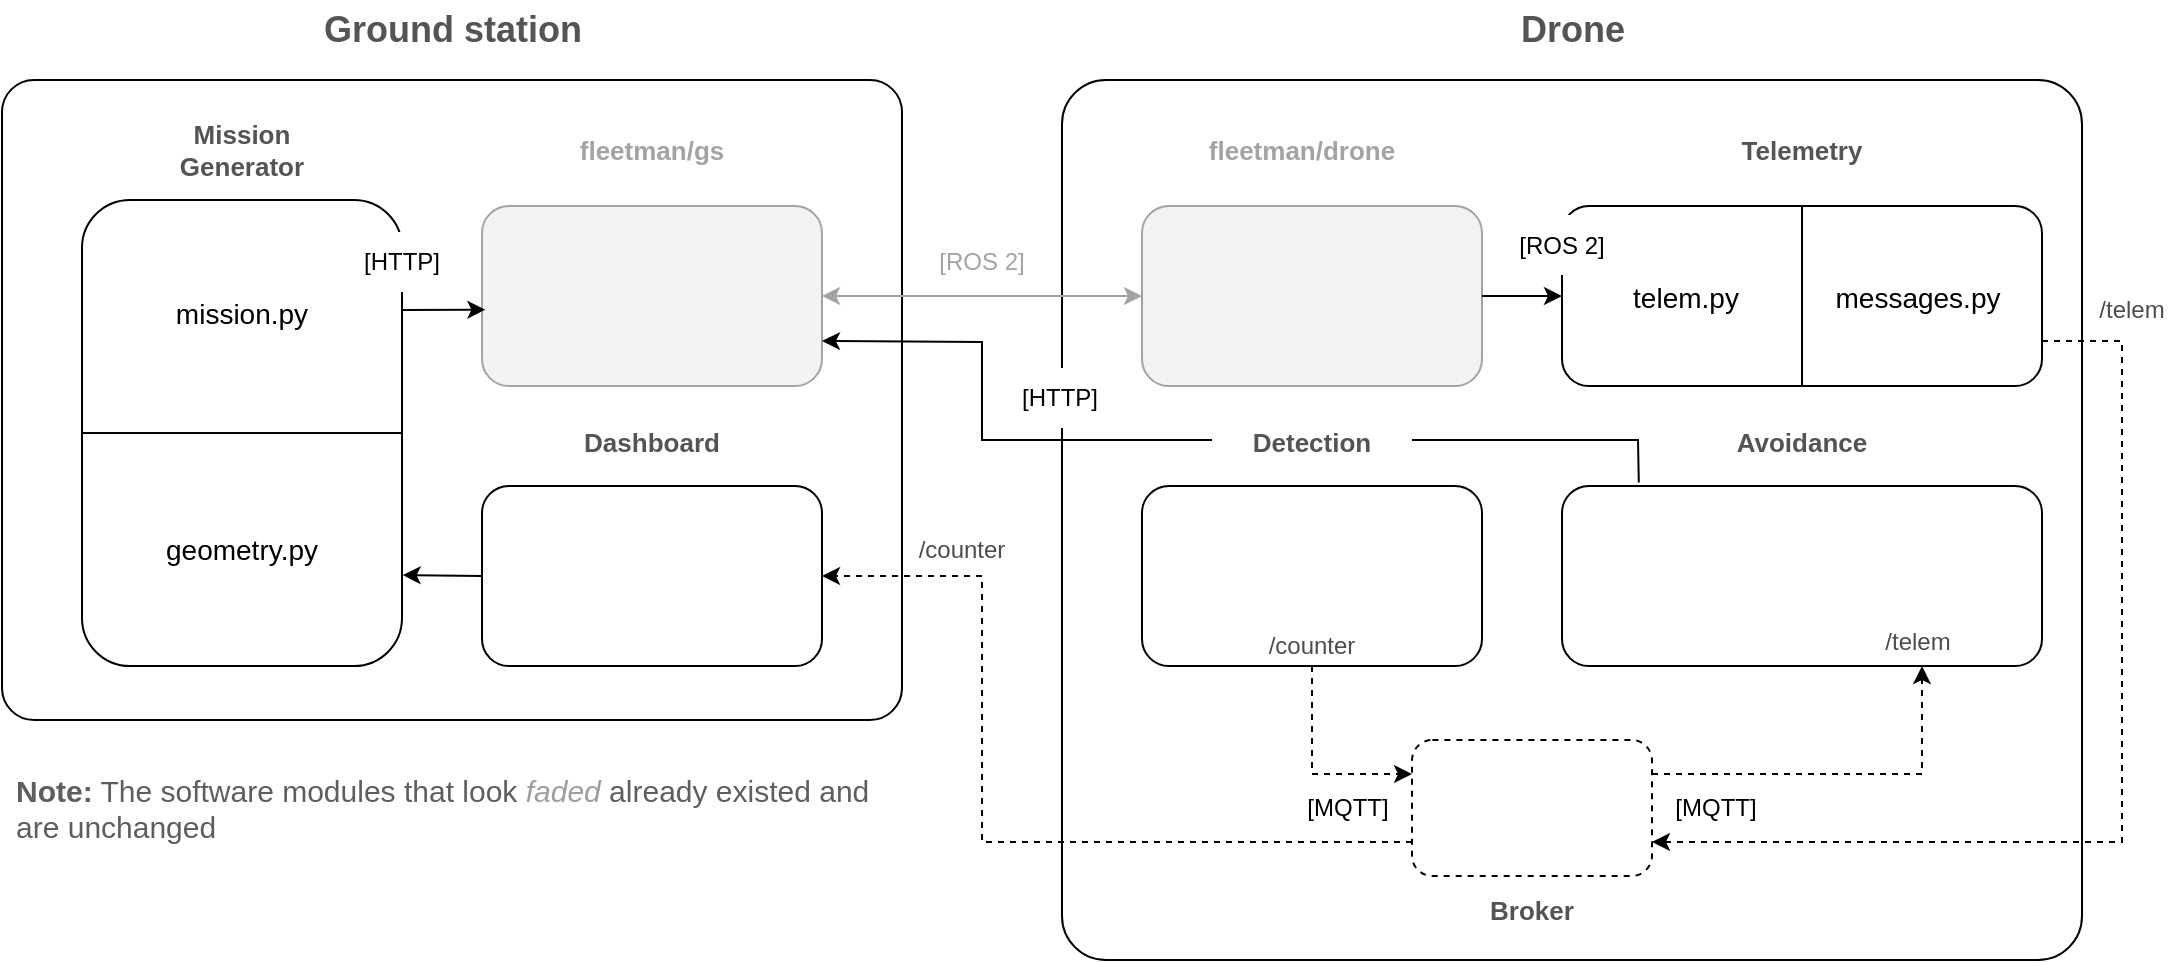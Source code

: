 <mxfile version="24.4.13" type="device">
  <diagram name="Page-1" id="QQhFZsm5E4Q7UqErK2DK">
    <mxGraphModel dx="1313" dy="716" grid="1" gridSize="10" guides="1" tooltips="1" connect="1" arrows="1" fold="1" page="1" pageScale="1" pageWidth="827" pageHeight="1169" math="0" shadow="0">
      <root>
        <mxCell id="0" />
        <mxCell id="1" parent="0" />
        <mxCell id="VT1UUAzVHUPchzsrK04z-7" value="" style="rounded=1;whiteSpace=wrap;html=1;arcSize=5;" parent="1" vertex="1">
          <mxGeometry x="70" y="110" width="450" height="320" as="geometry" />
        </mxCell>
        <mxCell id="VT1UUAzVHUPchzsrK04z-1" value="" style="rounded=1;whiteSpace=wrap;html=1;" parent="1" vertex="1">
          <mxGeometry x="310" y="313" width="170" height="90" as="geometry" />
        </mxCell>
        <mxCell id="VT1UUAzVHUPchzsrK04z-2" value="Dashboard" style="text;html=1;align=center;verticalAlign=middle;whiteSpace=wrap;rounded=0;fontStyle=1;fontColor=#545454;fontSize=13;" parent="1" vertex="1">
          <mxGeometry x="345" y="276" width="100" height="30" as="geometry" />
        </mxCell>
        <mxCell id="VT1UUAzVHUPchzsrK04z-8" value="Ground station" style="text;html=1;align=center;verticalAlign=middle;whiteSpace=wrap;rounded=0;fontStyle=1;fontColor=#545454;fontSize=18;" parent="1" vertex="1">
          <mxGeometry x="227.5" y="70" width="135" height="30" as="geometry" />
        </mxCell>
        <mxCell id="VT1UUAzVHUPchzsrK04z-9" value="" style="rounded=1;whiteSpace=wrap;html=1;" parent="1" vertex="1">
          <mxGeometry x="110" y="170" width="160" height="233" as="geometry" />
        </mxCell>
        <mxCell id="VT1UUAzVHUPchzsrK04z-10" value="Mission Generator" style="text;html=1;align=center;verticalAlign=middle;whiteSpace=wrap;rounded=0;fontStyle=1;fontColor=#545454;fontSize=13;" parent="1" vertex="1">
          <mxGeometry x="140" y="130" width="100" height="30" as="geometry" />
        </mxCell>
        <mxCell id="VT1UUAzVHUPchzsrK04z-11" value="" style="shape=image;verticalLabelPosition=bottom;labelBackgroundColor=default;verticalAlign=top;aspect=fixed;imageAspect=0;image=https://www.svgrepo.com/show/376344/python.svg;" parent="1" vertex="1">
          <mxGeometry x="154" y="359" width="72" height="72" as="geometry" />
        </mxCell>
        <mxCell id="VT1UUAzVHUPchzsrK04z-13" value="mission.py" style="text;html=1;align=center;verticalAlign=middle;whiteSpace=wrap;rounded=0;fontStyle=0;fontSize=14;" parent="1" vertex="1">
          <mxGeometry x="145" y="211.5" width="90" height="30" as="geometry" />
        </mxCell>
        <mxCell id="VT1UUAzVHUPchzsrK04z-14" value="geometry.py" style="text;html=1;align=center;verticalAlign=middle;whiteSpace=wrap;rounded=0;fontStyle=0;fontSize=14;" parent="1" vertex="1">
          <mxGeometry x="145" y="330" width="90" height="30" as="geometry" />
        </mxCell>
        <mxCell id="VT1UUAzVHUPchzsrK04z-17" value="" style="rounded=1;whiteSpace=wrap;html=1;fillColor=#F2F2F2;strokeColor=#A3A3A3;fontColor=#333333;" parent="1" vertex="1">
          <mxGeometry x="310" y="173" width="170" height="90" as="geometry" />
        </mxCell>
        <mxCell id="VT1UUAzVHUPchzsrK04z-19" value="fleetman/gs" style="text;html=1;align=center;verticalAlign=middle;whiteSpace=wrap;rounded=0;fontStyle=1;fontColor=#A3A3A3;fontSize=13;" parent="1" vertex="1">
          <mxGeometry x="345" y="130" width="100" height="30" as="geometry" />
        </mxCell>
        <mxCell id="VT1UUAzVHUPchzsrK04z-20" value="" style="shape=image;verticalLabelPosition=bottom;labelBackgroundColor=default;verticalAlign=top;aspect=fixed;imageAspect=0;image=https://miro.medium.com/v2/resize:fit:438/1*dQvABiWzbE28OTPYjzElKw.png;" parent="1" vertex="1">
          <mxGeometry x="357.46" y="337" width="75.08" height="42" as="geometry" />
        </mxCell>
        <mxCell id="VT1UUAzVHUPchzsrK04z-22" value="" style="shape=image;verticalLabelPosition=bottom;labelBackgroundColor=default;verticalAlign=top;aspect=fixed;imageAspect=0;image=https://miro.medium.com/v2/resize:fit:700/1*5Ou07zVJEqtbfbG6f0kaSA.png;fillOpacity=30;" parent="1" vertex="1">
          <mxGeometry x="342.5" y="204.5" width="105" height="27" as="geometry" />
        </mxCell>
        <mxCell id="VT1UUAzVHUPchzsrK04z-24" value="" style="endArrow=classic;html=1;rounded=0;entryX=0.01;entryY=0.576;entryDx=0;entryDy=0;entryPerimeter=0;" parent="1" target="VT1UUAzVHUPchzsrK04z-17" edge="1">
          <mxGeometry width="50" height="50" relative="1" as="geometry">
            <mxPoint x="270" y="225" as="sourcePoint" />
            <mxPoint x="440" y="330" as="targetPoint" />
          </mxGeometry>
        </mxCell>
        <mxCell id="VT1UUAzVHUPchzsrK04z-25" value="[HTTP]" style="text;html=1;align=center;verticalAlign=middle;whiteSpace=wrap;rounded=0;fillColor=default;" parent="1" vertex="1">
          <mxGeometry x="240" y="186" width="60" height="30" as="geometry" />
        </mxCell>
        <mxCell id="VT1UUAzVHUPchzsrK04z-26" value="" style="rounded=1;whiteSpace=wrap;html=1;arcSize=5;" parent="1" vertex="1">
          <mxGeometry x="600" y="110" width="510" height="440" as="geometry" />
        </mxCell>
        <mxCell id="VT1UUAzVHUPchzsrK04z-27" value="Drone" style="text;html=1;align=center;verticalAlign=middle;whiteSpace=wrap;rounded=0;fontStyle=1;fontColor=#545454;fontSize=18;" parent="1" vertex="1">
          <mxGeometry x="787.5" y="70" width="135" height="30" as="geometry" />
        </mxCell>
        <mxCell id="VT1UUAzVHUPchzsrK04z-28" value="" style="rounded=1;whiteSpace=wrap;html=1;fillColor=#F2F2F2;strokeColor=#A3A3A3;fontColor=#333333;" parent="1" vertex="1">
          <mxGeometry x="640" y="173" width="170" height="90" as="geometry" />
        </mxCell>
        <mxCell id="VT1UUAzVHUPchzsrK04z-29" value="fleetman/drone" style="text;html=1;align=center;verticalAlign=middle;whiteSpace=wrap;rounded=0;fontStyle=1;fontColor=#A3A3A3;fontSize=13;" parent="1" vertex="1">
          <mxGeometry x="670" y="130" width="100" height="30" as="geometry" />
        </mxCell>
        <mxCell id="VT1UUAzVHUPchzsrK04z-30" value="" style="shape=image;verticalLabelPosition=bottom;labelBackgroundColor=default;verticalAlign=top;aspect=fixed;imageAspect=0;image=https://upload.wikimedia.org/wikipedia/commons/thumb/1/18/ISO_C%2B%2B_Logo.svg/800px-ISO_C%2B%2B_Logo.svg.png;fillOpacity=30;" parent="1" vertex="1">
          <mxGeometry x="704.09" y="194.5" width="41.82" height="47" as="geometry" />
        </mxCell>
        <mxCell id="VT1UUAzVHUPchzsrK04z-31" value="" style="endArrow=classic;html=1;rounded=0;exitX=1;exitY=0.5;exitDx=0;exitDy=0;entryX=0;entryY=0.5;entryDx=0;entryDy=0;fontColor=#A3A3A3;strokeColor=#A3A3A3;startArrow=classic;startFill=1;" parent="1" source="VT1UUAzVHUPchzsrK04z-17" target="VT1UUAzVHUPchzsrK04z-28" edge="1">
          <mxGeometry width="50" height="50" relative="1" as="geometry">
            <mxPoint x="540" y="260" as="sourcePoint" />
            <mxPoint x="590" y="210" as="targetPoint" />
          </mxGeometry>
        </mxCell>
        <mxCell id="VT1UUAzVHUPchzsrK04z-32" value="[ROS 2]" style="text;html=1;align=center;verticalAlign=middle;whiteSpace=wrap;rounded=0;fillColor=default;fontColor=#A3A3A3;" parent="1" vertex="1">
          <mxGeometry x="530" y="186" width="60" height="30" as="geometry" />
        </mxCell>
        <mxCell id="VT1UUAzVHUPchzsrK04z-39" value="" style="endArrow=none;html=1;rounded=0;exitX=0;exitY=0.5;exitDx=0;exitDy=0;entryX=1;entryY=0.5;entryDx=0;entryDy=0;" parent="1" source="VT1UUAzVHUPchzsrK04z-9" target="VT1UUAzVHUPchzsrK04z-9" edge="1">
          <mxGeometry width="50" height="50" relative="1" as="geometry">
            <mxPoint x="470" y="400" as="sourcePoint" />
            <mxPoint x="520" y="350" as="targetPoint" />
          </mxGeometry>
        </mxCell>
        <mxCell id="VT1UUAzVHUPchzsrK04z-40" value="" style="endArrow=classic;html=1;rounded=0;entryX=1.002;entryY=0.805;entryDx=0;entryDy=0;entryPerimeter=0;exitX=0;exitY=0.5;exitDx=0;exitDy=0;" parent="1" source="VT1UUAzVHUPchzsrK04z-1" target="VT1UUAzVHUPchzsrK04z-9" edge="1">
          <mxGeometry width="50" height="50" relative="1" as="geometry">
            <mxPoint x="280" y="235" as="sourcePoint" />
            <mxPoint x="322" y="235" as="targetPoint" />
          </mxGeometry>
        </mxCell>
        <mxCell id="VT1UUAzVHUPchzsrK04z-41" value="" style="rounded=1;whiteSpace=wrap;html=1;" parent="1" vertex="1">
          <mxGeometry x="850" y="173" width="240" height="90" as="geometry" />
        </mxCell>
        <mxCell id="VT1UUAzVHUPchzsrK04z-42" value="" style="endArrow=classic;html=1;rounded=0;entryX=0;entryY=0.5;entryDx=0;entryDy=0;exitX=1;exitY=0.5;exitDx=0;exitDy=0;" parent="1" source="VT1UUAzVHUPchzsrK04z-28" target="VT1UUAzVHUPchzsrK04z-41" edge="1">
          <mxGeometry width="50" height="50" relative="1" as="geometry">
            <mxPoint x="280" y="235" as="sourcePoint" />
            <mxPoint x="322" y="235" as="targetPoint" />
          </mxGeometry>
        </mxCell>
        <mxCell id="VT1UUAzVHUPchzsrK04z-43" value="Telemetry" style="text;html=1;align=center;verticalAlign=middle;whiteSpace=wrap;rounded=0;fontStyle=1;fontColor=#545454;fontSize=13;" parent="1" vertex="1">
          <mxGeometry x="920" y="130" width="100" height="30" as="geometry" />
        </mxCell>
        <mxCell id="VT1UUAzVHUPchzsrK04z-45" value="[ROS 2]" style="text;html=1;align=center;verticalAlign=middle;whiteSpace=wrap;rounded=0;fillColor=default;fontColor=#000000;" parent="1" vertex="1">
          <mxGeometry x="820" y="177.5" width="60" height="30" as="geometry" />
        </mxCell>
        <mxCell id="VT1UUAzVHUPchzsrK04z-48" value="" style="endArrow=none;html=1;rounded=0;entryX=0.5;entryY=0;entryDx=0;entryDy=0;exitX=0.5;exitY=1;exitDx=0;exitDy=0;" parent="1" source="VT1UUAzVHUPchzsrK04z-41" target="VT1UUAzVHUPchzsrK04z-41" edge="1">
          <mxGeometry width="50" height="50" relative="1" as="geometry">
            <mxPoint x="800" y="330" as="sourcePoint" />
            <mxPoint x="850" y="280" as="targetPoint" />
          </mxGeometry>
        </mxCell>
        <mxCell id="VT1UUAzVHUPchzsrK04z-49" value="telem.py" style="text;html=1;align=center;verticalAlign=middle;whiteSpace=wrap;rounded=0;fontStyle=0;fontSize=14;" parent="1" vertex="1">
          <mxGeometry x="867" y="203.5" width="90" height="30" as="geometry" />
        </mxCell>
        <mxCell id="VT1UUAzVHUPchzsrK04z-50" value="messages.py" style="text;html=1;align=center;verticalAlign=middle;whiteSpace=wrap;rounded=0;fontStyle=0;fontSize=14;" parent="1" vertex="1">
          <mxGeometry x="983" y="203.5" width="90" height="30" as="geometry" />
        </mxCell>
        <mxCell id="VT1UUAzVHUPchzsrK04z-44" value="" style="shape=image;verticalLabelPosition=bottom;labelBackgroundColor=default;verticalAlign=top;aspect=fixed;imageAspect=0;image=https://www.svgrepo.com/show/376344/python.svg;" parent="1" vertex="1">
          <mxGeometry x="934" y="144" width="72" height="72" as="geometry" />
        </mxCell>
        <mxCell id="VT1UUAzVHUPchzsrK04z-55" value="" style="rounded=1;whiteSpace=wrap;html=1;" parent="1" vertex="1">
          <mxGeometry x="850" y="313" width="240" height="90" as="geometry" />
        </mxCell>
        <mxCell id="VT1UUAzVHUPchzsrK04z-58" value="Avoidance" style="text;html=1;align=center;verticalAlign=middle;whiteSpace=wrap;rounded=0;fontStyle=1;fontColor=#545454;fontSize=13;" parent="1" vertex="1">
          <mxGeometry x="920" y="276" width="100" height="30" as="geometry" />
        </mxCell>
        <mxCell id="VT1UUAzVHUPchzsrK04z-61" value="" style="shape=image;verticalLabelPosition=bottom;labelBackgroundColor=default;verticalAlign=top;aspect=fixed;imageAspect=0;image=https://www.svgrepo.com/show/376344/python.svg;" parent="1" vertex="1">
          <mxGeometry x="934" y="360" width="72" height="72" as="geometry" />
        </mxCell>
        <mxCell id="VT1UUAzVHUPchzsrK04z-62" value="" style="rounded=1;whiteSpace=wrap;html=1;" parent="1" vertex="1">
          <mxGeometry x="640" y="313" width="170" height="90" as="geometry" />
        </mxCell>
        <mxCell id="VT1UUAzVHUPchzsrK04z-65" value="" style="shape=image;verticalLabelPosition=bottom;labelBackgroundColor=default;verticalAlign=top;aspect=fixed;imageAspect=0;image=https://cdn.analyticsvidhya.com/wp-content/uploads/2018/12/yologo_2.png;" parent="1" vertex="1">
          <mxGeometry x="692.92" y="337" width="64.16" height="34.06" as="geometry" />
        </mxCell>
        <mxCell id="VT1UUAzVHUPchzsrK04z-69" value="" style="endArrow=classic;html=1;rounded=0;exitX=0.16;exitY=-0.02;exitDx=0;exitDy=0;exitPerimeter=0;entryX=1;entryY=0.75;entryDx=0;entryDy=0;" parent="1" source="VT1UUAzVHUPchzsrK04z-55" target="VT1UUAzVHUPchzsrK04z-17" edge="1">
          <mxGeometry width="50" height="50" relative="1" as="geometry">
            <mxPoint x="660" y="300" as="sourcePoint" />
            <mxPoint x="710" y="250" as="targetPoint" />
            <Array as="points">
              <mxPoint x="888" y="290" />
              <mxPoint x="560" y="290" />
              <mxPoint x="560" y="241" />
            </Array>
          </mxGeometry>
        </mxCell>
        <mxCell id="VT1UUAzVHUPchzsrK04z-63" value="Detection" style="text;html=1;align=center;verticalAlign=middle;whiteSpace=wrap;rounded=0;fontStyle=1;fontColor=#545454;fontSize=13;fillColor=default;" parent="1" vertex="1">
          <mxGeometry x="675" y="276" width="100" height="30" as="geometry" />
        </mxCell>
        <mxCell id="VT1UUAzVHUPchzsrK04z-70" value="[HTTP]" style="text;html=1;align=center;verticalAlign=middle;whiteSpace=wrap;rounded=0;fillColor=default;" parent="1" vertex="1">
          <mxGeometry x="569" y="254" width="60" height="30" as="geometry" />
        </mxCell>
        <mxCell id="xipW_wQAXYqAmelbau7Z-2" style="edgeStyle=orthogonalEdgeStyle;rounded=0;orthogonalLoop=1;jettySize=auto;html=1;exitX=1;exitY=0.25;exitDx=0;exitDy=0;entryX=0.75;entryY=1;entryDx=0;entryDy=0;dashed=1;" edge="1" parent="1" source="VT1UUAzVHUPchzsrK04z-72" target="VT1UUAzVHUPchzsrK04z-55">
          <mxGeometry relative="1" as="geometry" />
        </mxCell>
        <mxCell id="xipW_wQAXYqAmelbau7Z-5" style="edgeStyle=orthogonalEdgeStyle;rounded=0;orthogonalLoop=1;jettySize=auto;html=1;exitX=0;exitY=0.75;exitDx=0;exitDy=0;entryX=1;entryY=0.5;entryDx=0;entryDy=0;dashed=1;" edge="1" parent="1" source="VT1UUAzVHUPchzsrK04z-72" target="VT1UUAzVHUPchzsrK04z-1">
          <mxGeometry relative="1" as="geometry">
            <Array as="points">
              <mxPoint x="560" y="491" />
              <mxPoint x="560" y="358" />
            </Array>
          </mxGeometry>
        </mxCell>
        <mxCell id="VT1UUAzVHUPchzsrK04z-72" value="" style="rounded=1;whiteSpace=wrap;html=1;fontColor=#000000;strokeColor=#000000;dashed=1;" parent="1" vertex="1">
          <mxGeometry x="775" y="440" width="120" height="68" as="geometry" />
        </mxCell>
        <mxCell id="VT1UUAzVHUPchzsrK04z-77" value="Broker" style="text;html=1;align=center;verticalAlign=middle;whiteSpace=wrap;rounded=0;fontStyle=1;fontColor=#545454;fontSize=13;rotation=0;" parent="1" vertex="1">
          <mxGeometry x="785" y="510" width="100" height="30" as="geometry" />
        </mxCell>
        <mxCell id="VT1UUAzVHUPchzsrK04z-79" value="&lt;b style=&quot;font-size: 15px;&quot;&gt;Note:&lt;/b&gt; The software modules that look &lt;span style=&quot;font-size: 15px;&quot;&gt;&lt;font color=&quot;#9e9e9e&quot; style=&quot;font-size: 15px;&quot;&gt;&lt;i&gt;faded&lt;/i&gt;&lt;/font&gt;&lt;/span&gt; already existed and are unchanged" style="text;html=1;align=left;verticalAlign=middle;whiteSpace=wrap;rounded=0;fontSize=15;fontColor=#5E5E5E;" parent="1" vertex="1">
          <mxGeometry x="75" y="459" width="440" height="30" as="geometry" />
        </mxCell>
        <mxCell id="4eCYIkDmRplkQpLC0vw9-2" value="" style="shape=image;verticalLabelPosition=bottom;labelBackgroundColor=default;verticalAlign=top;aspect=fixed;imageAspect=0;image=https://projects.eclipse.org/sites/default/files/mosquitto-200px.png;" parent="1" vertex="1">
          <mxGeometry x="811.15" y="450.5" width="47.71" height="47" as="geometry" />
        </mxCell>
        <mxCell id="xipW_wQAXYqAmelbau7Z-6" value="/telem" style="text;html=1;align=center;verticalAlign=middle;whiteSpace=wrap;rounded=0;fontSize=12;fillColor=none;fontColor=#4D4D4D;" vertex="1" parent="1">
          <mxGeometry x="1110" y="209.5" width="50" height="30" as="geometry" />
        </mxCell>
        <mxCell id="xipW_wQAXYqAmelbau7Z-7" value="/counter" style="text;html=1;align=center;verticalAlign=middle;whiteSpace=wrap;rounded=0;fontSize=12;fontColor=#4D4D4D;" vertex="1" parent="1">
          <mxGeometry x="695" y="378" width="60" height="30" as="geometry" />
        </mxCell>
        <mxCell id="xipW_wQAXYqAmelbau7Z-8" value="/telem" style="text;html=1;align=center;verticalAlign=middle;whiteSpace=wrap;rounded=0;fontSize=12;fontColor=#4D4D4D;" vertex="1" parent="1">
          <mxGeometry x="998" y="376" width="60" height="30" as="geometry" />
        </mxCell>
        <mxCell id="xipW_wQAXYqAmelbau7Z-9" value="/counter" style="text;html=1;align=center;verticalAlign=middle;whiteSpace=wrap;rounded=0;fontSize=12;fillColor=none;fontColor=#4D4D4D;" vertex="1" parent="1">
          <mxGeometry x="520" y="330" width="60" height="30" as="geometry" />
        </mxCell>
        <mxCell id="VT1UUAzVHUPchzsrK04z-47" value="[MQTT]" style="text;html=1;align=center;verticalAlign=middle;whiteSpace=wrap;rounded=0;fillColor=default;fontColor=#000000;strokeColor=none;" parent="1" vertex="1">
          <mxGeometry x="897" y="459" width="60" height="30" as="geometry" />
        </mxCell>
        <mxCell id="VT1UUAzVHUPchzsrK04z-57" value="[MQTT]" style="text;html=1;align=center;verticalAlign=middle;whiteSpace=wrap;rounded=0;fillColor=default;fontColor=#000000;strokeColor=none;" parent="1" vertex="1">
          <mxGeometry x="713" y="459" width="60" height="30" as="geometry" />
        </mxCell>
        <mxCell id="xipW_wQAXYqAmelbau7Z-3" style="edgeStyle=orthogonalEdgeStyle;rounded=0;orthogonalLoop=1;jettySize=auto;html=1;exitX=0.5;exitY=1;exitDx=0;exitDy=0;entryX=0;entryY=0.25;entryDx=0;entryDy=0;dashed=1;" edge="1" parent="1" source="VT1UUAzVHUPchzsrK04z-62" target="VT1UUAzVHUPchzsrK04z-72">
          <mxGeometry relative="1" as="geometry" />
        </mxCell>
        <mxCell id="xipW_wQAXYqAmelbau7Z-1" style="edgeStyle=orthogonalEdgeStyle;rounded=0;orthogonalLoop=1;jettySize=auto;html=1;exitX=1;exitY=0.75;exitDx=0;exitDy=0;entryX=1;entryY=0.75;entryDx=0;entryDy=0;dashed=1;" edge="1" parent="1" source="VT1UUAzVHUPchzsrK04z-41" target="VT1UUAzVHUPchzsrK04z-72">
          <mxGeometry relative="1" as="geometry">
            <Array as="points">
              <mxPoint x="1130" y="241" />
              <mxPoint x="1130" y="491" />
            </Array>
          </mxGeometry>
        </mxCell>
      </root>
    </mxGraphModel>
  </diagram>
</mxfile>
